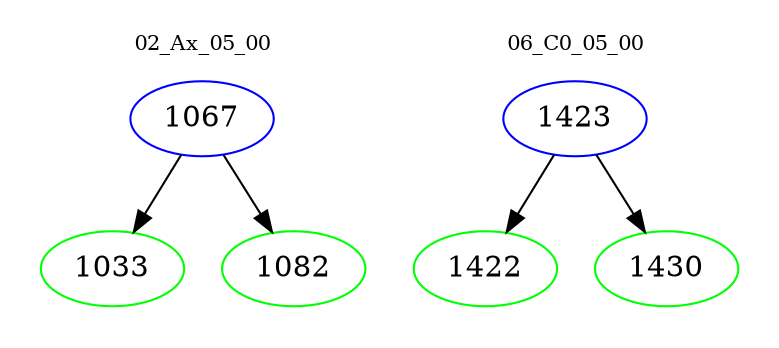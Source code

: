 digraph{
subgraph cluster_0 {
color = white
label = "02_Ax_05_00";
fontsize=10;
T0_1067 [label="1067", color="blue"]
T0_1067 -> T0_1033 [color="black"]
T0_1033 [label="1033", color="green"]
T0_1067 -> T0_1082 [color="black"]
T0_1082 [label="1082", color="green"]
}
subgraph cluster_1 {
color = white
label = "06_C0_05_00";
fontsize=10;
T1_1423 [label="1423", color="blue"]
T1_1423 -> T1_1422 [color="black"]
T1_1422 [label="1422", color="green"]
T1_1423 -> T1_1430 [color="black"]
T1_1430 [label="1430", color="green"]
}
}
